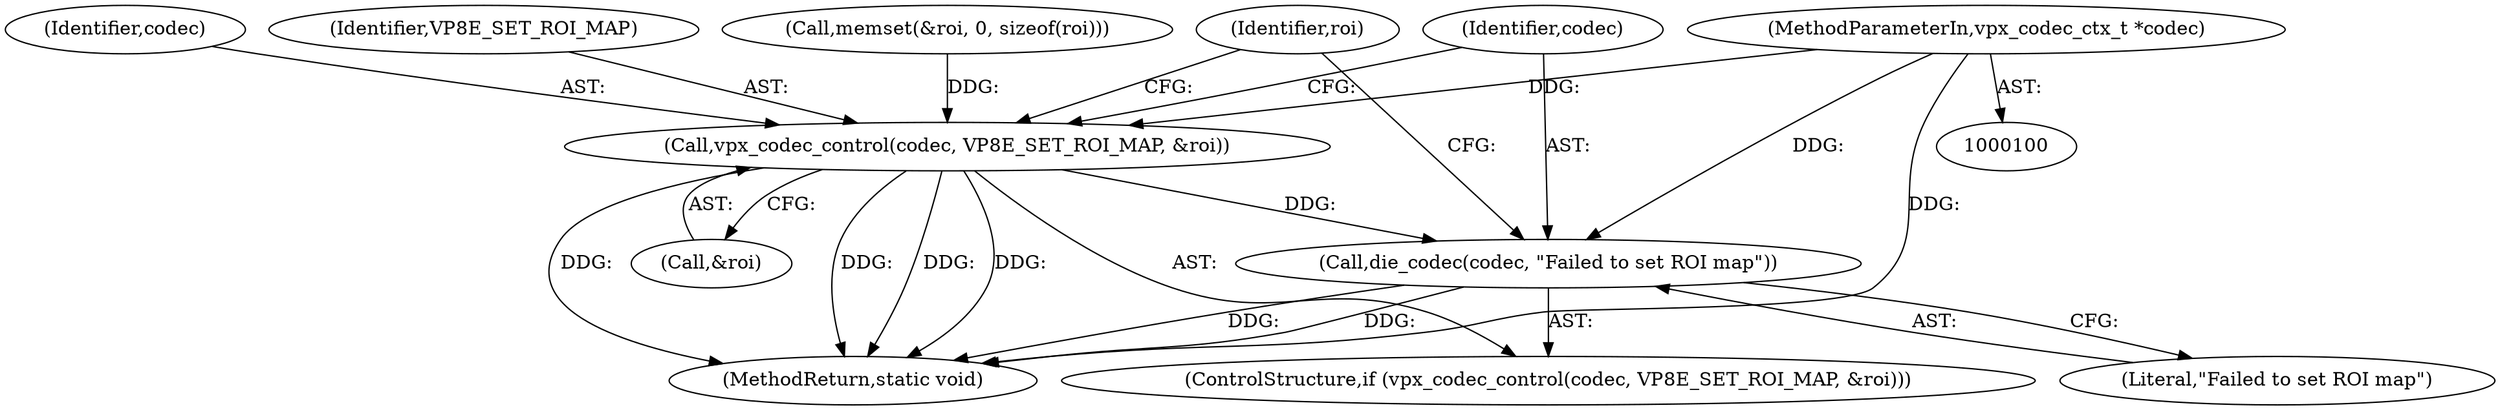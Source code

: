 digraph "0_Android_5a9753fca56f0eeb9f61e342b2fccffc364f9426_9@pointer" {
"1000102" [label="(MethodParameterIn,vpx_codec_ctx_t *codec)"];
"1000260" [label="(Call,vpx_codec_control(codec, VP8E_SET_ROI_MAP, &roi))"];
"1000265" [label="(Call,die_codec(codec, \"Failed to set ROI map\"))"];
"1000102" [label="(MethodParameterIn,vpx_codec_ctx_t *codec)"];
"1000259" [label="(ControlStructure,if (vpx_codec_control(codec, VP8E_SET_ROI_MAP, &roi)))"];
"1000267" [label="(Literal,\"Failed to set ROI map\")"];
"1000265" [label="(Call,die_codec(codec, \"Failed to set ROI map\"))"];
"1000106" [label="(Call,memset(&roi, 0, sizeof(roi)))"];
"1000261" [label="(Identifier,codec)"];
"1000262" [label="(Identifier,VP8E_SET_ROI_MAP)"];
"1000260" [label="(Call,vpx_codec_control(codec, VP8E_SET_ROI_MAP, &roi))"];
"1000266" [label="(Identifier,codec)"];
"1000272" [label="(MethodReturn,static void)"];
"1000270" [label="(Identifier,roi)"];
"1000263" [label="(Call,&roi)"];
"1000102" -> "1000100"  [label="AST: "];
"1000102" -> "1000272"  [label="DDG: "];
"1000102" -> "1000260"  [label="DDG: "];
"1000102" -> "1000265"  [label="DDG: "];
"1000260" -> "1000259"  [label="AST: "];
"1000260" -> "1000263"  [label="CFG: "];
"1000261" -> "1000260"  [label="AST: "];
"1000262" -> "1000260"  [label="AST: "];
"1000263" -> "1000260"  [label="AST: "];
"1000266" -> "1000260"  [label="CFG: "];
"1000270" -> "1000260"  [label="CFG: "];
"1000260" -> "1000272"  [label="DDG: "];
"1000260" -> "1000272"  [label="DDG: "];
"1000260" -> "1000272"  [label="DDG: "];
"1000260" -> "1000272"  [label="DDG: "];
"1000106" -> "1000260"  [label="DDG: "];
"1000260" -> "1000265"  [label="DDG: "];
"1000265" -> "1000259"  [label="AST: "];
"1000265" -> "1000267"  [label="CFG: "];
"1000266" -> "1000265"  [label="AST: "];
"1000267" -> "1000265"  [label="AST: "];
"1000270" -> "1000265"  [label="CFG: "];
"1000265" -> "1000272"  [label="DDG: "];
"1000265" -> "1000272"  [label="DDG: "];
}
